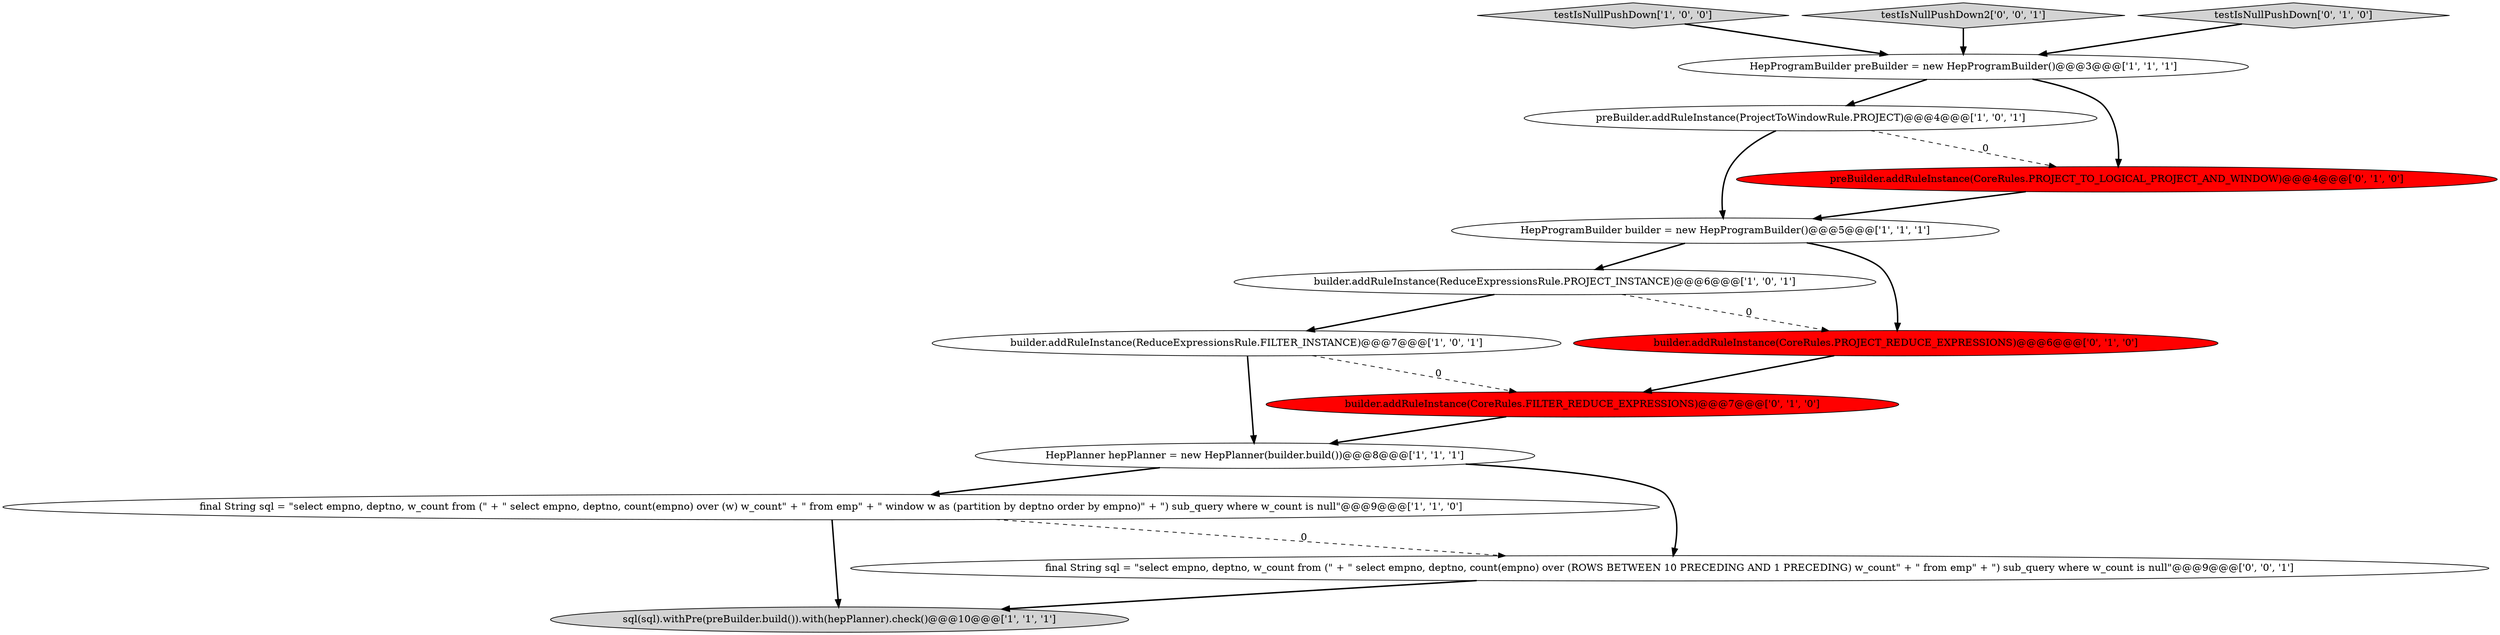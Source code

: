 digraph {
2 [style = filled, label = "testIsNullPushDown['1', '0', '0']", fillcolor = lightgray, shape = diamond image = "AAA0AAABBB1BBB"];
3 [style = filled, label = "final String sql = \"select empno, deptno, w_count from (\" + \" select empno, deptno, count(empno) over (w) w_count\" + \" from emp\" + \" window w as (partition by deptno order by empno)\" + \") sub_query where w_count is null\"@@@9@@@['1', '1', '0']", fillcolor = white, shape = ellipse image = "AAA0AAABBB1BBB"];
4 [style = filled, label = "preBuilder.addRuleInstance(ProjectToWindowRule.PROJECT)@@@4@@@['1', '0', '1']", fillcolor = white, shape = ellipse image = "AAA0AAABBB1BBB"];
8 [style = filled, label = "HepProgramBuilder builder = new HepProgramBuilder()@@@5@@@['1', '1', '1']", fillcolor = white, shape = ellipse image = "AAA0AAABBB1BBB"];
13 [style = filled, label = "testIsNullPushDown2['0', '0', '1']", fillcolor = lightgray, shape = diamond image = "AAA0AAABBB3BBB"];
5 [style = filled, label = "builder.addRuleInstance(ReduceExpressionsRule.FILTER_INSTANCE)@@@7@@@['1', '0', '1']", fillcolor = white, shape = ellipse image = "AAA0AAABBB1BBB"];
11 [style = filled, label = "preBuilder.addRuleInstance(CoreRules.PROJECT_TO_LOGICAL_PROJECT_AND_WINDOW)@@@4@@@['0', '1', '0']", fillcolor = red, shape = ellipse image = "AAA1AAABBB2BBB"];
0 [style = filled, label = "HepProgramBuilder preBuilder = new HepProgramBuilder()@@@3@@@['1', '1', '1']", fillcolor = white, shape = ellipse image = "AAA0AAABBB1BBB"];
1 [style = filled, label = "sql(sql).withPre(preBuilder.build()).with(hepPlanner).check()@@@10@@@['1', '1', '1']", fillcolor = lightgray, shape = ellipse image = "AAA0AAABBB1BBB"];
12 [style = filled, label = "testIsNullPushDown['0', '1', '0']", fillcolor = lightgray, shape = diamond image = "AAA0AAABBB2BBB"];
7 [style = filled, label = "HepPlanner hepPlanner = new HepPlanner(builder.build())@@@8@@@['1', '1', '1']", fillcolor = white, shape = ellipse image = "AAA0AAABBB1BBB"];
14 [style = filled, label = "final String sql = \"select empno, deptno, w_count from (\" + \" select empno, deptno, count(empno) over (ROWS BETWEEN 10 PRECEDING AND 1 PRECEDING) w_count\" + \" from emp\" + \") sub_query where w_count is null\"@@@9@@@['0', '0', '1']", fillcolor = white, shape = ellipse image = "AAA0AAABBB3BBB"];
10 [style = filled, label = "builder.addRuleInstance(CoreRules.FILTER_REDUCE_EXPRESSIONS)@@@7@@@['0', '1', '0']", fillcolor = red, shape = ellipse image = "AAA1AAABBB2BBB"];
6 [style = filled, label = "builder.addRuleInstance(ReduceExpressionsRule.PROJECT_INSTANCE)@@@6@@@['1', '0', '1']", fillcolor = white, shape = ellipse image = "AAA0AAABBB1BBB"];
9 [style = filled, label = "builder.addRuleInstance(CoreRules.PROJECT_REDUCE_EXPRESSIONS)@@@6@@@['0', '1', '0']", fillcolor = red, shape = ellipse image = "AAA1AAABBB2BBB"];
3->1 [style = bold, label=""];
6->9 [style = dashed, label="0"];
0->11 [style = bold, label=""];
8->6 [style = bold, label=""];
9->10 [style = bold, label=""];
12->0 [style = bold, label=""];
10->7 [style = bold, label=""];
7->3 [style = bold, label=""];
14->1 [style = bold, label=""];
7->14 [style = bold, label=""];
6->5 [style = bold, label=""];
2->0 [style = bold, label=""];
5->10 [style = dashed, label="0"];
0->4 [style = bold, label=""];
8->9 [style = bold, label=""];
4->8 [style = bold, label=""];
5->7 [style = bold, label=""];
11->8 [style = bold, label=""];
4->11 [style = dashed, label="0"];
3->14 [style = dashed, label="0"];
13->0 [style = bold, label=""];
}
